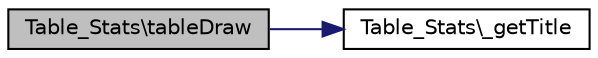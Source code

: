 digraph G
{
  edge [fontname="Helvetica",fontsize="10",labelfontname="Helvetica",labelfontsize="10"];
  node [fontname="Helvetica",fontsize="10",shape=record];
  rankdir="LR";
  Node1 [label="Table_Stats\\tableDraw",height=0.2,width=0.4,color="black", fillcolor="grey75", style="filled" fontcolor="black"];
  Node1 -> Node2 [color="midnightblue",fontsize="10",style="solid",fontname="Helvetica"];
  Node2 [label="Table_Stats\\_getTitle",height=0.2,width=0.4,color="black", fillcolor="white", style="filled",URL="$classTable__Stats.html#a629737d1add53bc0b69a2b9788a3b04b",tooltip="Returns title of the current table, title can have the dimensions/co-ordinates of the table..."];
}
